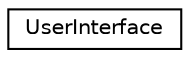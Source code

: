digraph "Graphical Class Hierarchy"
{
 // LATEX_PDF_SIZE
  edge [fontname="Helvetica",fontsize="10",labelfontname="Helvetica",labelfontsize="10"];
  node [fontname="Helvetica",fontsize="10",shape=record];
  rankdir="LR";
  Node0 [label="UserInterface",height=0.2,width=0.4,color="black", fillcolor="white", style="filled",URL="$classUserInterface.html",tooltip="Class to handle user interface, eg. display files, process commands."];
}
